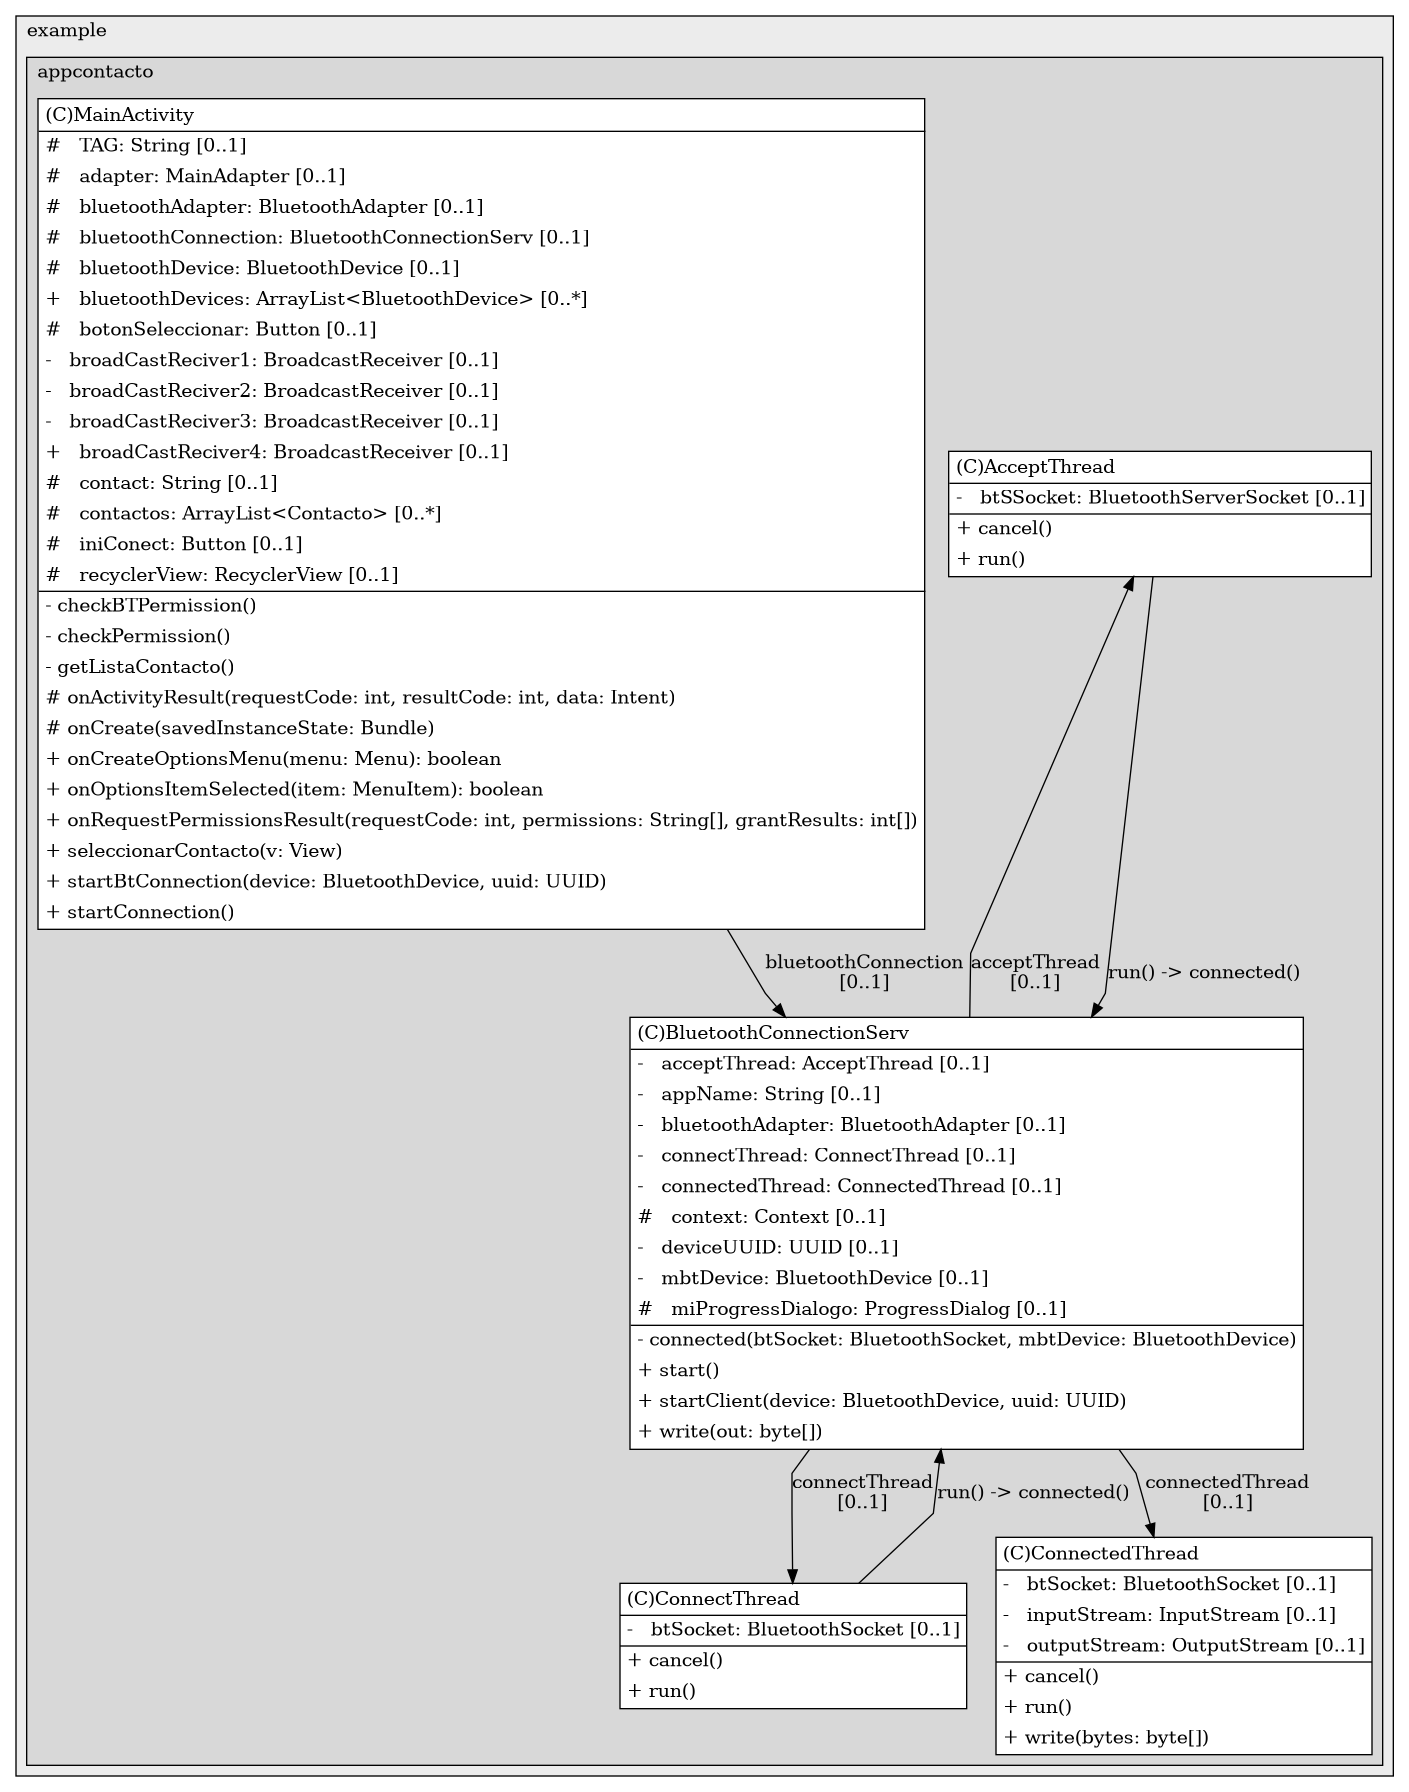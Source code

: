 @startuml

/' diagram meta data start
config=StructureConfiguration;
{
  "projectClassification": {
    "searchMode": "OpenProject", // OpenProject, AllProjects
    "includedProjects": "",
    "pathEndKeywords": "*.impl",
    "isClientPath": "",
    "isClientName": "",
    "isTestPath": "",
    "isTestName": "",
    "isMappingPath": "",
    "isMappingName": "",
    "isDataAccessPath": "",
    "isDataAccessName": "",
    "isDataStructurePath": "",
    "isDataStructureName": "",
    "isInterfaceStructuresPath": "",
    "isInterfaceStructuresName": "",
    "isEntryPointPath": "",
    "isEntryPointName": "",
    "treatFinalFieldsAsMandatory": false
  },
  "graphRestriction": {
    "classPackageExcludeFilter": "",
    "classPackageIncludeFilter": "",
    "classNameExcludeFilter": "",
    "classNameIncludeFilter": "",
    "methodNameExcludeFilter": "",
    "methodNameIncludeFilter": "",
    "removeByInheritance": "", // inheritance/annotation based filtering is done in a second step
    "removeByAnnotation": "",
    "removeByClassPackage": "", // cleanup the graph after inheritance/annotation based filtering is done
    "removeByClassName": "",
    "cutMappings": false,
    "cutEnum": true,
    "cutTests": true,
    "cutClient": true,
    "cutDataAccess": false,
    "cutInterfaceStructures": false,
    "cutDataStructures": false,
    "cutGetterAndSetter": true,
    "cutConstructors": true
  },
  "graphTraversal": {
    "forwardDepth": 6,
    "backwardDepth": 6,
    "classPackageExcludeFilter": "",
    "classPackageIncludeFilter": "",
    "classNameExcludeFilter": "",
    "classNameIncludeFilter": "",
    "methodNameExcludeFilter": "",
    "methodNameIncludeFilter": "",
    "hideMappings": false,
    "hideDataStructures": false,
    "hidePrivateMethods": true,
    "hideInterfaceCalls": true, // indirection: implementation -> interface (is hidden) -> implementation
    "onlyShowApplicationEntryPoints": false, // root node is included
    "useMethodCallsForStructureDiagram": "ForwardOnly" // ForwardOnly, BothDirections, No
  },
  "details": {
    "aggregation": "GroupByClass", // ByClass, GroupByClass, None
    "showClassGenericTypes": true,
    "showMethods": true,
    "showMethodParameterNames": true,
    "showMethodParameterTypes": true,
    "showMethodReturnType": true,
    "showPackageLevels": 2,
    "showDetailedClassStructure": true
  },
  "rootClass": "com.example.appcontacto.BluetoothConnectionServ",
  "extensionCallbackMethod": "" // qualified.class.name#methodName - signature: public static String method(String)
}
diagram meta data end '/



digraph g {
    rankdir="TB"
    splines=polyline
    

'nodes 
subgraph cluster_1322970774 { 
   	label=example
	labeljust=l
	fillcolor="#ececec"
	style=filled
   
   subgraph cluster_2564844 { 
   	label=appcontacto
	labeljust=l
	fillcolor="#d8d8d8"
	style=filled
   
   AcceptThread863699027[
	label=<<TABLE BORDER="1" CELLBORDER="0" CELLPADDING="4" CELLSPACING="0">
<TR><TD ALIGN="LEFT" >(C)AcceptThread</TD></TR>
<HR/>
<TR><TD ALIGN="LEFT" >-   btSSocket: BluetoothServerSocket [0..1]</TD></TR>
<HR/>
<TR><TD ALIGN="LEFT" >+ cancel()</TD></TR>
<TR><TD ALIGN="LEFT" >+ run()</TD></TR>
</TABLE>>
	style=filled
	margin=0
	shape=plaintext
	fillcolor="#FFFFFF"
];

BluetoothConnectionServ25583359[
	label=<<TABLE BORDER="1" CELLBORDER="0" CELLPADDING="4" CELLSPACING="0">
<TR><TD ALIGN="LEFT" >(C)BluetoothConnectionServ</TD></TR>
<HR/>
<TR><TD ALIGN="LEFT" >-   acceptThread: AcceptThread [0..1]</TD></TR>
<TR><TD ALIGN="LEFT" >-   appName: String [0..1]</TD></TR>
<TR><TD ALIGN="LEFT" >-   bluetoothAdapter: BluetoothAdapter [0..1]</TD></TR>
<TR><TD ALIGN="LEFT" >-   connectThread: ConnectThread [0..1]</TD></TR>
<TR><TD ALIGN="LEFT" >-   connectedThread: ConnectedThread [0..1]</TD></TR>
<TR><TD ALIGN="LEFT" >#   context: Context [0..1]</TD></TR>
<TR><TD ALIGN="LEFT" >-   deviceUUID: UUID [0..1]</TD></TR>
<TR><TD ALIGN="LEFT" >-   mbtDevice: BluetoothDevice [0..1]</TD></TR>
<TR><TD ALIGN="LEFT" >#   miProgressDialogo: ProgressDialog [0..1]</TD></TR>
<HR/>
<TR><TD ALIGN="LEFT" >- connected(btSocket: BluetoothSocket, mbtDevice: BluetoothDevice)</TD></TR>
<TR><TD ALIGN="LEFT" >+ start()</TD></TR>
<TR><TD ALIGN="LEFT" >+ startClient(device: BluetoothDevice, uuid: UUID)</TD></TR>
<TR><TD ALIGN="LEFT" >+ write(out: byte[])</TD></TR>
</TABLE>>
	style=filled
	margin=0
	shape=plaintext
	fillcolor="#FFFFFF"
];

ConnectThread863699027[
	label=<<TABLE BORDER="1" CELLBORDER="0" CELLPADDING="4" CELLSPACING="0">
<TR><TD ALIGN="LEFT" >(C)ConnectThread</TD></TR>
<HR/>
<TR><TD ALIGN="LEFT" >-   btSocket: BluetoothSocket [0..1]</TD></TR>
<HR/>
<TR><TD ALIGN="LEFT" >+ cancel()</TD></TR>
<TR><TD ALIGN="LEFT" >+ run()</TD></TR>
</TABLE>>
	style=filled
	margin=0
	shape=plaintext
	fillcolor="#FFFFFF"
];

ConnectedThread863699027[
	label=<<TABLE BORDER="1" CELLBORDER="0" CELLPADDING="4" CELLSPACING="0">
<TR><TD ALIGN="LEFT" >(C)ConnectedThread</TD></TR>
<HR/>
<TR><TD ALIGN="LEFT" >-   btSocket: BluetoothSocket [0..1]</TD></TR>
<TR><TD ALIGN="LEFT" >-   inputStream: InputStream [0..1]</TD></TR>
<TR><TD ALIGN="LEFT" >-   outputStream: OutputStream [0..1]</TD></TR>
<HR/>
<TR><TD ALIGN="LEFT" >+ cancel()</TD></TR>
<TR><TD ALIGN="LEFT" >+ run()</TD></TR>
<TR><TD ALIGN="LEFT" >+ write(bytes: byte[])</TD></TR>
</TABLE>>
	style=filled
	margin=0
	shape=plaintext
	fillcolor="#FFFFFF"
];

MainActivity25583359[
	label=<<TABLE BORDER="1" CELLBORDER="0" CELLPADDING="4" CELLSPACING="0">
<TR><TD ALIGN="LEFT" >(C)MainActivity</TD></TR>
<HR/>
<TR><TD ALIGN="LEFT" >#   TAG: String [0..1]</TD></TR>
<TR><TD ALIGN="LEFT" >#   adapter: MainAdapter [0..1]</TD></TR>
<TR><TD ALIGN="LEFT" >#   bluetoothAdapter: BluetoothAdapter [0..1]</TD></TR>
<TR><TD ALIGN="LEFT" >#   bluetoothConnection: BluetoothConnectionServ [0..1]</TD></TR>
<TR><TD ALIGN="LEFT" >#   bluetoothDevice: BluetoothDevice [0..1]</TD></TR>
<TR><TD ALIGN="LEFT" >+   bluetoothDevices: ArrayList&lt;BluetoothDevice&gt; [0..*]</TD></TR>
<TR><TD ALIGN="LEFT" >#   botonSeleccionar: Button [0..1]</TD></TR>
<TR><TD ALIGN="LEFT" >-   broadCastReciver1: BroadcastReceiver [0..1]</TD></TR>
<TR><TD ALIGN="LEFT" >-   broadCastReciver2: BroadcastReceiver [0..1]</TD></TR>
<TR><TD ALIGN="LEFT" >-   broadCastReciver3: BroadcastReceiver [0..1]</TD></TR>
<TR><TD ALIGN="LEFT" >+   broadCastReciver4: BroadcastReceiver [0..1]</TD></TR>
<TR><TD ALIGN="LEFT" >#   contact: String [0..1]</TD></TR>
<TR><TD ALIGN="LEFT" >#   contactos: ArrayList&lt;Contacto&gt; [0..*]</TD></TR>
<TR><TD ALIGN="LEFT" >#   iniConect: Button [0..1]</TD></TR>
<TR><TD ALIGN="LEFT" >#   recyclerView: RecyclerView [0..1]</TD></TR>
<HR/>
<TR><TD ALIGN="LEFT" >- checkBTPermission()</TD></TR>
<TR><TD ALIGN="LEFT" >- checkPermission()</TD></TR>
<TR><TD ALIGN="LEFT" >- getListaContacto()</TD></TR>
<TR><TD ALIGN="LEFT" ># onActivityResult(requestCode: int, resultCode: int, data: Intent)</TD></TR>
<TR><TD ALIGN="LEFT" ># onCreate(savedInstanceState: Bundle)</TD></TR>
<TR><TD ALIGN="LEFT" >+ onCreateOptionsMenu(menu: Menu): boolean</TD></TR>
<TR><TD ALIGN="LEFT" >+ onOptionsItemSelected(item: MenuItem): boolean</TD></TR>
<TR><TD ALIGN="LEFT" >+ onRequestPermissionsResult(requestCode: int, permissions: String[], grantResults: int[])</TD></TR>
<TR><TD ALIGN="LEFT" >+ seleccionarContacto(v: View)</TD></TR>
<TR><TD ALIGN="LEFT" >+ startBtConnection(device: BluetoothDevice, uuid: UUID)</TD></TR>
<TR><TD ALIGN="LEFT" >+ startConnection()</TD></TR>
</TABLE>>
	style=filled
	margin=0
	shape=plaintext
	fillcolor="#FFFFFF"
];
} 
} 

'edges    
AcceptThread863699027 -> BluetoothConnectionServ25583359[label="run() -> connected()"];
BluetoothConnectionServ25583359 -> AcceptThread863699027[label="acceptThread
[0..1]"];
BluetoothConnectionServ25583359 -> ConnectThread863699027[label="connectThread
[0..1]"];
BluetoothConnectionServ25583359 -> ConnectedThread863699027[label="connectedThread
[0..1]"];
ConnectThread863699027 -> BluetoothConnectionServ25583359[label="run() -> connected()"];
MainActivity25583359 -> BluetoothConnectionServ25583359[label="bluetoothConnection
[0..1]"];
    
}
@enduml